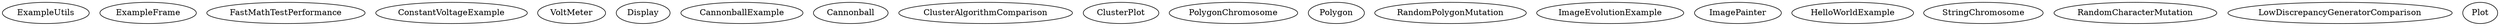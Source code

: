 digraph G {
"ExampleUtils";
"ExampleFrame";
"FastMathTestPerformance";
"ConstantVoltageExample";
"VoltMeter";
"Display";
"CannonballExample";
"Cannonball";
"Display";
"ClusterAlgorithmComparison";
"Display";
"ClusterPlot";
"PolygonChromosome";
"Polygon";
"RandomPolygonMutation";
"ImageEvolutionExample";
"Display";
"ImagePainter";
"HelloWorldExample";
"StringChromosome";
"RandomCharacterMutation";
"LowDiscrepancyGeneratorComparison";
"Display";
"Plot";
}
